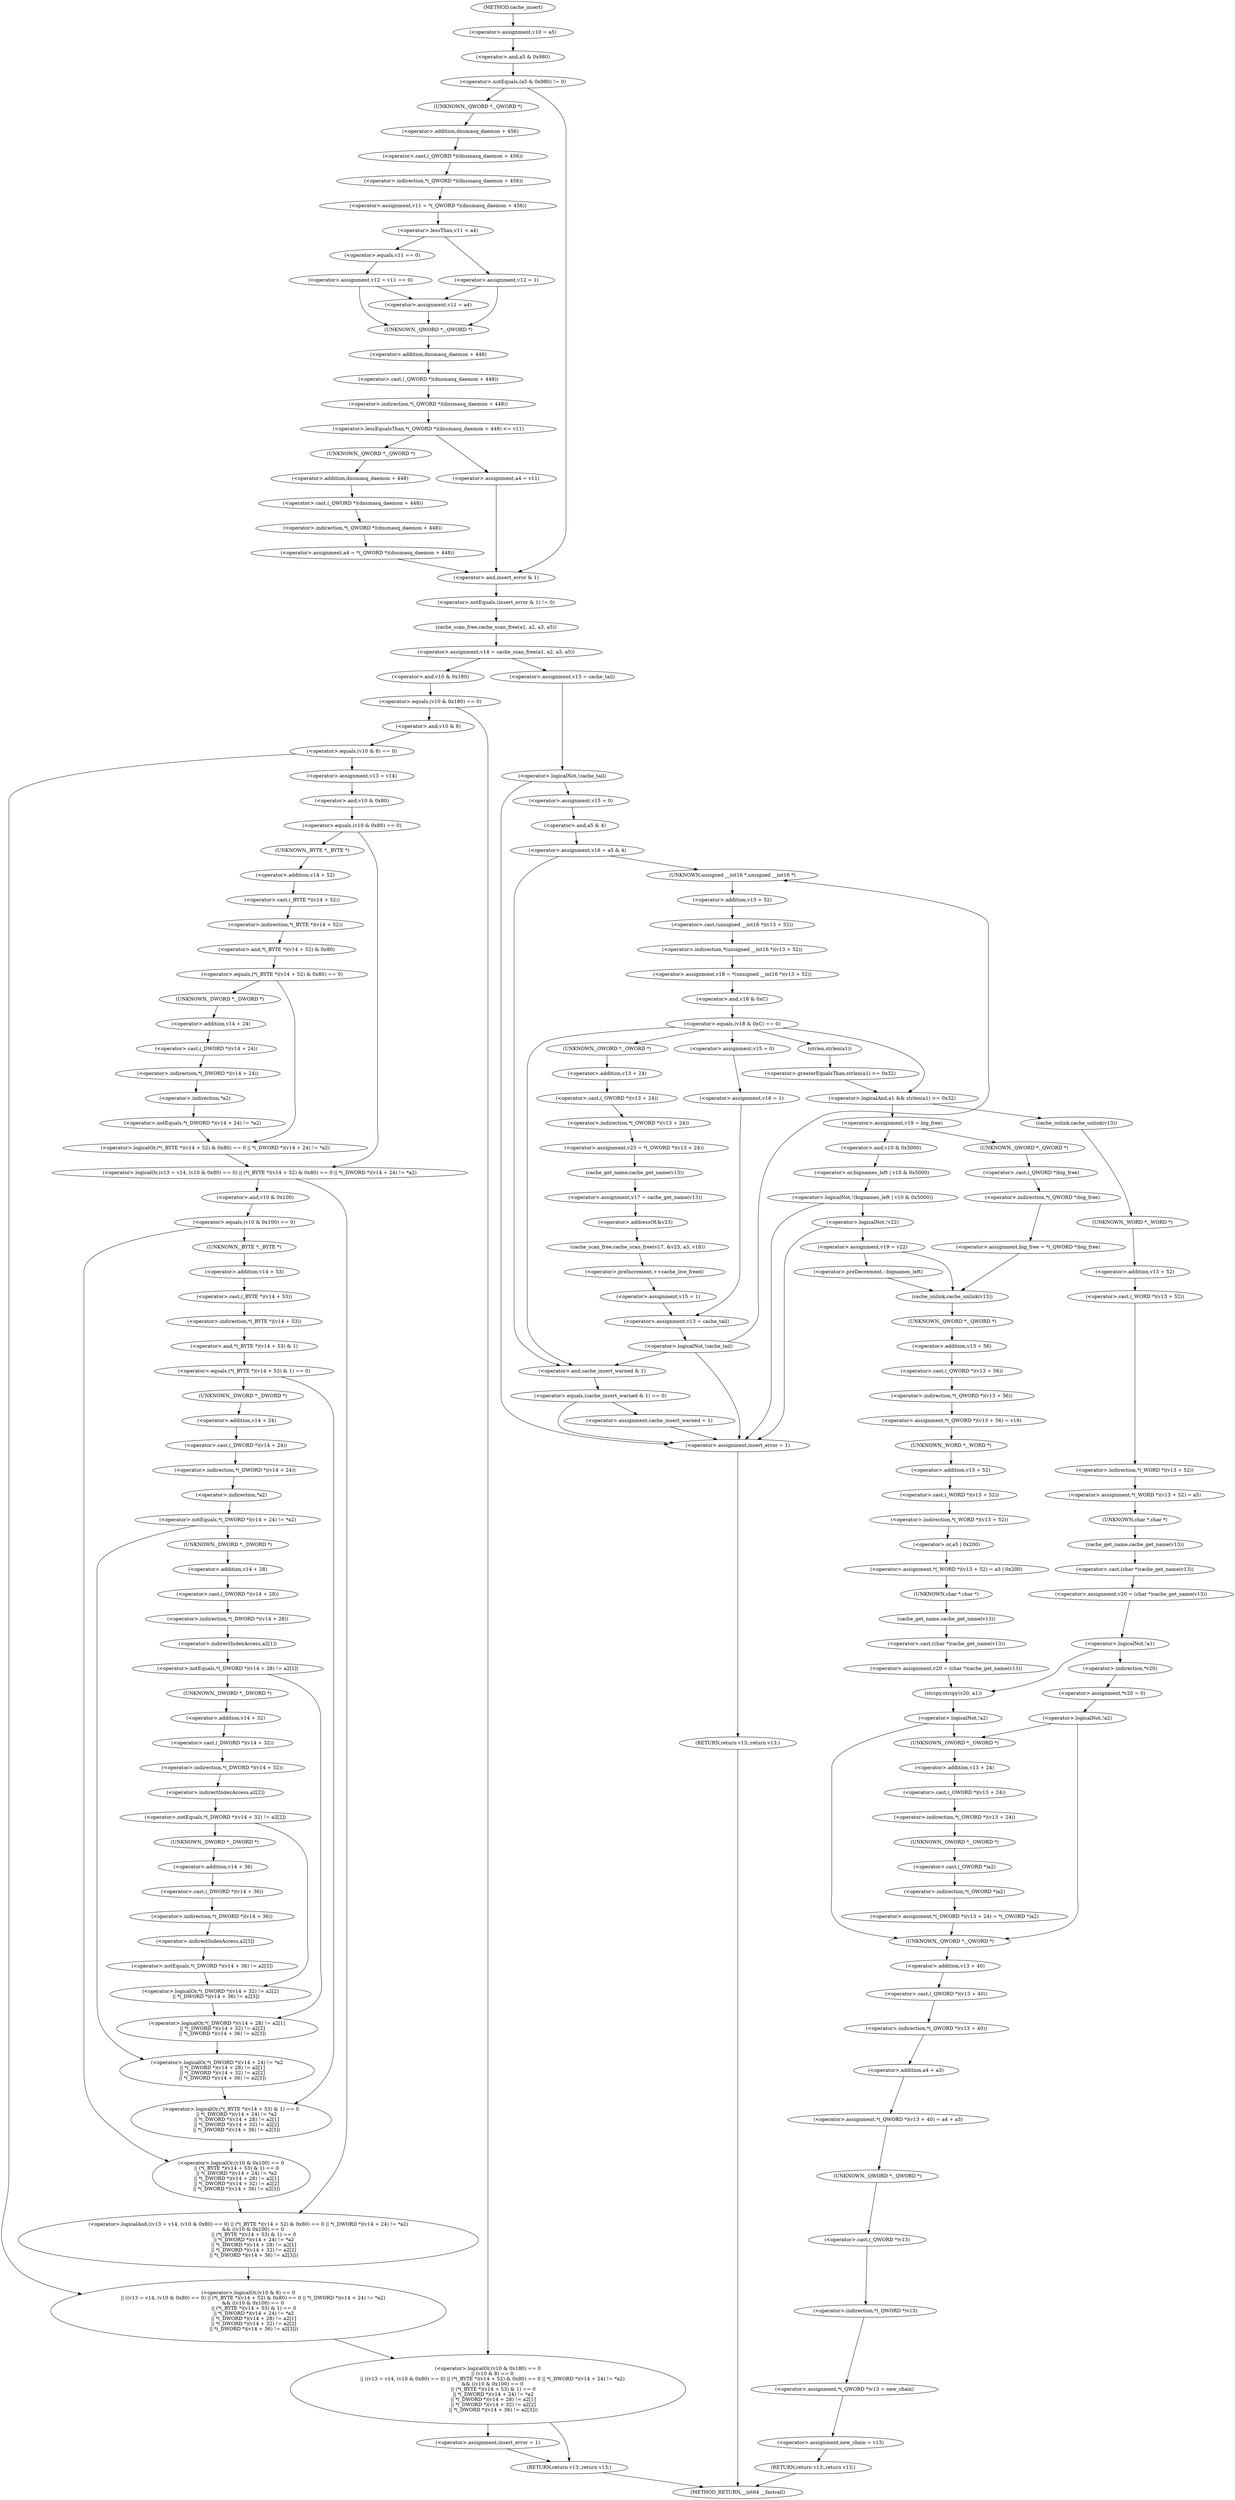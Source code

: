 digraph cache_insert {  
"1000134" [label = "(<operator>.assignment,v10 = a5)" ]
"1000138" [label = "(<operator>.notEquals,(a5 & 0x980) != 0)" ]
"1000139" [label = "(<operator>.and,a5 & 0x980)" ]
"1000144" [label = "(<operator>.assignment,v11 = *(_QWORD *)(dnsmasq_daemon + 456))" ]
"1000146" [label = "(<operator>.indirection,*(_QWORD *)(dnsmasq_daemon + 456))" ]
"1000147" [label = "(<operator>.cast,(_QWORD *)(dnsmasq_daemon + 456))" ]
"1000148" [label = "(UNKNOWN,_QWORD *,_QWORD *)" ]
"1000149" [label = "(<operator>.addition,dnsmasq_daemon + 456)" ]
"1000153" [label = "(<operator>.lessThan,v11 < a4)" ]
"1000156" [label = "(<operator>.assignment,v12 = v11 == 0)" ]
"1000158" [label = "(<operator>.equals,v11 == 0)" ]
"1000162" [label = "(<operator>.assignment,v12 = 1)" ]
"1000167" [label = "(<operator>.assignment,v11 = a4)" ]
"1000171" [label = "(<operator>.lessEqualsThan,*(_QWORD *)(dnsmasq_daemon + 448) <= v11)" ]
"1000172" [label = "(<operator>.indirection,*(_QWORD *)(dnsmasq_daemon + 448))" ]
"1000173" [label = "(<operator>.cast,(_QWORD *)(dnsmasq_daemon + 448))" ]
"1000174" [label = "(UNKNOWN,_QWORD *,_QWORD *)" ]
"1000175" [label = "(<operator>.addition,dnsmasq_daemon + 448)" ]
"1000179" [label = "(<operator>.assignment,a4 = v11)" ]
"1000183" [label = "(<operator>.assignment,a4 = *(_QWORD *)(dnsmasq_daemon + 448))" ]
"1000185" [label = "(<operator>.indirection,*(_QWORD *)(dnsmasq_daemon + 448))" ]
"1000186" [label = "(<operator>.cast,(_QWORD *)(dnsmasq_daemon + 448))" ]
"1000187" [label = "(UNKNOWN,_QWORD *,_QWORD *)" ]
"1000188" [label = "(<operator>.addition,dnsmasq_daemon + 448)" ]
"1000192" [label = "(<operator>.notEquals,(insert_error & 1) != 0)" ]
"1000193" [label = "(<operator>.and,insert_error & 1)" ]
"1000198" [label = "(<operator>.assignment,v14 = cache_scan_free(a1, a2, a3, a5))" ]
"1000200" [label = "(cache_scan_free,cache_scan_free(a1, a2, a3, a5))" ]
"1000209" [label = "(<operator>.logicalOr,(v10 & 0x180) == 0\n      || (v10 & 8) == 0\n      || ((v13 = v14, (v10 & 0x80) == 0) || (*(_BYTE *)(v14 + 52) & 0x80) == 0 || *(_DWORD *)(v14 + 24) != *a2)\n      && ((v10 & 0x100) == 0\n       || (*(_BYTE *)(v14 + 53) & 1) == 0\n       || *(_DWORD *)(v14 + 24) != *a2\n       || *(_DWORD *)(v14 + 28) != a2[1]\n       || *(_DWORD *)(v14 + 32) != a2[2]\n       || *(_DWORD *)(v14 + 36) != a2[3]))" ]
"1000210" [label = "(<operator>.equals,(v10 & 0x180) == 0)" ]
"1000211" [label = "(<operator>.and,v10 & 0x180)" ]
"1000215" [label = "(<operator>.logicalOr,(v10 & 8) == 0\n      || ((v13 = v14, (v10 & 0x80) == 0) || (*(_BYTE *)(v14 + 52) & 0x80) == 0 || *(_DWORD *)(v14 + 24) != *a2)\n      && ((v10 & 0x100) == 0\n       || (*(_BYTE *)(v14 + 53) & 1) == 0\n       || *(_DWORD *)(v14 + 24) != *a2\n       || *(_DWORD *)(v14 + 28) != a2[1]\n       || *(_DWORD *)(v14 + 32) != a2[2]\n       || *(_DWORD *)(v14 + 36) != a2[3]))" ]
"1000216" [label = "(<operator>.equals,(v10 & 8) == 0)" ]
"1000217" [label = "(<operator>.and,v10 & 8)" ]
"1000221" [label = "(<operator>.logicalAnd,((v13 = v14, (v10 & 0x80) == 0) || (*(_BYTE *)(v14 + 52) & 0x80) == 0 || *(_DWORD *)(v14 + 24) != *a2)\n      && ((v10 & 0x100) == 0\n       || (*(_BYTE *)(v14 + 53) & 1) == 0\n       || *(_DWORD *)(v14 + 24) != *a2\n       || *(_DWORD *)(v14 + 28) != a2[1]\n       || *(_DWORD *)(v14 + 32) != a2[2]\n       || *(_DWORD *)(v14 + 36) != a2[3]))" ]
"1000222" [label = "(<operator>.logicalOr,(v13 = v14, (v10 & 0x80) == 0) || (*(_BYTE *)(v14 + 52) & 0x80) == 0 || *(_DWORD *)(v14 + 24) != *a2)" ]
"1000224" [label = "(<operator>.assignment,v13 = v14)" ]
"1000227" [label = "(<operator>.equals,(v10 & 0x80) == 0)" ]
"1000228" [label = "(<operator>.and,v10 & 0x80)" ]
"1000232" [label = "(<operator>.logicalOr,(*(_BYTE *)(v14 + 52) & 0x80) == 0 || *(_DWORD *)(v14 + 24) != *a2)" ]
"1000233" [label = "(<operator>.equals,(*(_BYTE *)(v14 + 52) & 0x80) == 0)" ]
"1000234" [label = "(<operator>.and,*(_BYTE *)(v14 + 52) & 0x80)" ]
"1000235" [label = "(<operator>.indirection,*(_BYTE *)(v14 + 52))" ]
"1000236" [label = "(<operator>.cast,(_BYTE *)(v14 + 52))" ]
"1000237" [label = "(UNKNOWN,_BYTE *,_BYTE *)" ]
"1000238" [label = "(<operator>.addition,v14 + 52)" ]
"1000243" [label = "(<operator>.notEquals,*(_DWORD *)(v14 + 24) != *a2)" ]
"1000244" [label = "(<operator>.indirection,*(_DWORD *)(v14 + 24))" ]
"1000245" [label = "(<operator>.cast,(_DWORD *)(v14 + 24))" ]
"1000246" [label = "(UNKNOWN,_DWORD *,_DWORD *)" ]
"1000247" [label = "(<operator>.addition,v14 + 24)" ]
"1000250" [label = "(<operator>.indirection,*a2)" ]
"1000252" [label = "(<operator>.logicalOr,(v10 & 0x100) == 0\n       || (*(_BYTE *)(v14 + 53) & 1) == 0\n       || *(_DWORD *)(v14 + 24) != *a2\n       || *(_DWORD *)(v14 + 28) != a2[1]\n       || *(_DWORD *)(v14 + 32) != a2[2]\n       || *(_DWORD *)(v14 + 36) != a2[3])" ]
"1000253" [label = "(<operator>.equals,(v10 & 0x100) == 0)" ]
"1000254" [label = "(<operator>.and,v10 & 0x100)" ]
"1000258" [label = "(<operator>.logicalOr,(*(_BYTE *)(v14 + 53) & 1) == 0\n       || *(_DWORD *)(v14 + 24) != *a2\n       || *(_DWORD *)(v14 + 28) != a2[1]\n       || *(_DWORD *)(v14 + 32) != a2[2]\n       || *(_DWORD *)(v14 + 36) != a2[3])" ]
"1000259" [label = "(<operator>.equals,(*(_BYTE *)(v14 + 53) & 1) == 0)" ]
"1000260" [label = "(<operator>.and,*(_BYTE *)(v14 + 53) & 1)" ]
"1000261" [label = "(<operator>.indirection,*(_BYTE *)(v14 + 53))" ]
"1000262" [label = "(<operator>.cast,(_BYTE *)(v14 + 53))" ]
"1000263" [label = "(UNKNOWN,_BYTE *,_BYTE *)" ]
"1000264" [label = "(<operator>.addition,v14 + 53)" ]
"1000269" [label = "(<operator>.logicalOr,*(_DWORD *)(v14 + 24) != *a2\n       || *(_DWORD *)(v14 + 28) != a2[1]\n       || *(_DWORD *)(v14 + 32) != a2[2]\n       || *(_DWORD *)(v14 + 36) != a2[3])" ]
"1000270" [label = "(<operator>.notEquals,*(_DWORD *)(v14 + 24) != *a2)" ]
"1000271" [label = "(<operator>.indirection,*(_DWORD *)(v14 + 24))" ]
"1000272" [label = "(<operator>.cast,(_DWORD *)(v14 + 24))" ]
"1000273" [label = "(UNKNOWN,_DWORD *,_DWORD *)" ]
"1000274" [label = "(<operator>.addition,v14 + 24)" ]
"1000277" [label = "(<operator>.indirection,*a2)" ]
"1000279" [label = "(<operator>.logicalOr,*(_DWORD *)(v14 + 28) != a2[1]\n       || *(_DWORD *)(v14 + 32) != a2[2]\n       || *(_DWORD *)(v14 + 36) != a2[3])" ]
"1000280" [label = "(<operator>.notEquals,*(_DWORD *)(v14 + 28) != a2[1])" ]
"1000281" [label = "(<operator>.indirection,*(_DWORD *)(v14 + 28))" ]
"1000282" [label = "(<operator>.cast,(_DWORD *)(v14 + 28))" ]
"1000283" [label = "(UNKNOWN,_DWORD *,_DWORD *)" ]
"1000284" [label = "(<operator>.addition,v14 + 28)" ]
"1000287" [label = "(<operator>.indirectIndexAccess,a2[1])" ]
"1000290" [label = "(<operator>.logicalOr,*(_DWORD *)(v14 + 32) != a2[2]\n       || *(_DWORD *)(v14 + 36) != a2[3])" ]
"1000291" [label = "(<operator>.notEquals,*(_DWORD *)(v14 + 32) != a2[2])" ]
"1000292" [label = "(<operator>.indirection,*(_DWORD *)(v14 + 32))" ]
"1000293" [label = "(<operator>.cast,(_DWORD *)(v14 + 32))" ]
"1000294" [label = "(UNKNOWN,_DWORD *,_DWORD *)" ]
"1000295" [label = "(<operator>.addition,v14 + 32)" ]
"1000298" [label = "(<operator>.indirectIndexAccess,a2[2])" ]
"1000301" [label = "(<operator>.notEquals,*(_DWORD *)(v14 + 36) != a2[3])" ]
"1000302" [label = "(<operator>.indirection,*(_DWORD *)(v14 + 36))" ]
"1000303" [label = "(<operator>.cast,(_DWORD *)(v14 + 36))" ]
"1000304" [label = "(UNKNOWN,_DWORD *,_DWORD *)" ]
"1000305" [label = "(<operator>.addition,v14 + 36)" ]
"1000308" [label = "(<operator>.indirectIndexAccess,a2[3])" ]
"1000313" [label = "(<operator>.assignment,insert_error = 1)" ]
"1000316" [label = "(RETURN,return v13;,return v13;)" ]
"1000318" [label = "(<operator>.assignment,v13 = cache_tail)" ]
"1000322" [label = "(<operator>.logicalNot,!cache_tail)" ]
"1000325" [label = "(<operator>.assignment,v15 = 0)" ]
"1000328" [label = "(<operator>.assignment,v16 = a5 & 4)" ]
"1000330" [label = "(<operator>.and,a5 & 4)" ]
"1000336" [label = "(<operator>.assignment,v18 = *(unsigned __int16 *)(v13 + 52))" ]
"1000338" [label = "(<operator>.indirection,*(unsigned __int16 *)(v13 + 52))" ]
"1000339" [label = "(<operator>.cast,(unsigned __int16 *)(v13 + 52))" ]
"1000340" [label = "(UNKNOWN,unsigned __int16 *,unsigned __int16 *)" ]
"1000341" [label = "(<operator>.addition,v13 + 52)" ]
"1000345" [label = "(<operator>.equals,(v18 & 0xC) == 0)" ]
"1000346" [label = "(<operator>.and,v18 & 0xC)" ]
"1000352" [label = "(<operator>.logicalAnd,a1 && strlen(a1) >= 0x32)" ]
"1000354" [label = "(<operator>.greaterEqualsThan,strlen(a1) >= 0x32)" ]
"1000355" [label = "(strlen,strlen(a1))" ]
"1000359" [label = "(<operator>.assignment,v19 = big_free)" ]
"1000365" [label = "(<operator>.assignment,big_free = *(_QWORD *)big_free)" ]
"1000367" [label = "(<operator>.indirection,*(_QWORD *)big_free)" ]
"1000368" [label = "(<operator>.cast,(_QWORD *)big_free)" ]
"1000369" [label = "(UNKNOWN,_QWORD *,_QWORD *)" ]
"1000374" [label = "(<operator>.logicalNot,!(bignames_left | v10 & 0x5000))" ]
"1000375" [label = "(<operator>.or,bignames_left | v10 & 0x5000)" ]
"1000377" [label = "(<operator>.and,v10 & 0x5000)" ]
"1000382" [label = "(<operator>.logicalNot,!v22)" ]
"1000385" [label = "(<operator>.assignment,v19 = v22)" ]
"1000390" [label = "(<operator>.preDecrement,--bignames_left)" ]
"1000392" [label = "(cache_unlink,cache_unlink(v13))" ]
"1000394" [label = "(<operator>.assignment,*(_QWORD *)(v13 + 56) = v19)" ]
"1000395" [label = "(<operator>.indirection,*(_QWORD *)(v13 + 56))" ]
"1000396" [label = "(<operator>.cast,(_QWORD *)(v13 + 56))" ]
"1000397" [label = "(UNKNOWN,_QWORD *,_QWORD *)" ]
"1000398" [label = "(<operator>.addition,v13 + 56)" ]
"1000402" [label = "(<operator>.assignment,*(_WORD *)(v13 + 52) = a5 | 0x200)" ]
"1000403" [label = "(<operator>.indirection,*(_WORD *)(v13 + 52))" ]
"1000404" [label = "(<operator>.cast,(_WORD *)(v13 + 52))" ]
"1000405" [label = "(UNKNOWN,_WORD *,_WORD *)" ]
"1000406" [label = "(<operator>.addition,v13 + 52)" ]
"1000409" [label = "(<operator>.or,a5 | 0x200)" ]
"1000412" [label = "(<operator>.assignment,v20 = (char *)cache_get_name(v13))" ]
"1000414" [label = "(<operator>.cast,(char *)cache_get_name(v13))" ]
"1000415" [label = "(UNKNOWN,char *,char *)" ]
"1000416" [label = "(cache_get_name,cache_get_name(v13))" ]
"1000420" [label = "(cache_unlink,cache_unlink(v13))" ]
"1000422" [label = "(<operator>.assignment,*(_WORD *)(v13 + 52) = a5)" ]
"1000423" [label = "(<operator>.indirection,*(_WORD *)(v13 + 52))" ]
"1000424" [label = "(<operator>.cast,(_WORD *)(v13 + 52))" ]
"1000425" [label = "(UNKNOWN,_WORD *,_WORD *)" ]
"1000426" [label = "(<operator>.addition,v13 + 52)" ]
"1000430" [label = "(<operator>.assignment,v20 = (char *)cache_get_name(v13))" ]
"1000432" [label = "(<operator>.cast,(char *)cache_get_name(v13))" ]
"1000433" [label = "(UNKNOWN,char *,char *)" ]
"1000434" [label = "(cache_get_name,cache_get_name(v13))" ]
"1000437" [label = "(<operator>.logicalNot,!a1)" ]
"1000440" [label = "(<operator>.assignment,*v20 = 0)" ]
"1000441" [label = "(<operator>.indirection,*v20)" ]
"1000445" [label = "(<operator>.logicalNot,!a2)" ]
"1000449" [label = "(strcpy,strcpy(v20, a1))" ]
"1000453" [label = "(<operator>.logicalNot,!a2)" ]
"1000457" [label = "(<operator>.assignment,*(_QWORD *)(v13 + 40) = a4 + a3)" ]
"1000458" [label = "(<operator>.indirection,*(_QWORD *)(v13 + 40))" ]
"1000459" [label = "(<operator>.cast,(_QWORD *)(v13 + 40))" ]
"1000460" [label = "(UNKNOWN,_QWORD *,_QWORD *)" ]
"1000461" [label = "(<operator>.addition,v13 + 40)" ]
"1000464" [label = "(<operator>.addition,a4 + a3)" ]
"1000467" [label = "(<operator>.assignment,*(_QWORD *)v13 = new_chain)" ]
"1000468" [label = "(<operator>.indirection,*(_QWORD *)v13)" ]
"1000469" [label = "(<operator>.cast,(_QWORD *)v13)" ]
"1000470" [label = "(UNKNOWN,_QWORD *,_QWORD *)" ]
"1000473" [label = "(<operator>.assignment,new_chain = v13)" ]
"1000476" [label = "(RETURN,return v13;,return v13;)" ]
"1000479" [label = "(<operator>.assignment,*(_OWORD *)(v13 + 24) = *(_OWORD *)a2)" ]
"1000480" [label = "(<operator>.indirection,*(_OWORD *)(v13 + 24))" ]
"1000481" [label = "(<operator>.cast,(_OWORD *)(v13 + 24))" ]
"1000482" [label = "(UNKNOWN,_OWORD *,_OWORD *)" ]
"1000483" [label = "(<operator>.addition,v13 + 24)" ]
"1000486" [label = "(<operator>.indirection,*(_OWORD *)a2)" ]
"1000487" [label = "(<operator>.cast,(_OWORD *)a2)" ]
"1000488" [label = "(UNKNOWN,_OWORD *,_OWORD *)" ]
"1000497" [label = "(<operator>.assignment,v23 = *(_OWORD *)(v13 + 24))" ]
"1000499" [label = "(<operator>.indirection,*(_OWORD *)(v13 + 24))" ]
"1000500" [label = "(<operator>.cast,(_OWORD *)(v13 + 24))" ]
"1000501" [label = "(UNKNOWN,_OWORD *,_OWORD *)" ]
"1000502" [label = "(<operator>.addition,v13 + 24)" ]
"1000505" [label = "(<operator>.assignment,v17 = cache_get_name(v13))" ]
"1000507" [label = "(cache_get_name,cache_get_name(v13))" ]
"1000509" [label = "(cache_scan_free,cache_scan_free(v17, &v23, a3, v18))" ]
"1000511" [label = "(<operator>.addressOf,&v23)" ]
"1000515" [label = "(<operator>.preIncrement,++cache_live_freed)" ]
"1000517" [label = "(<operator>.assignment,v15 = 1)" ]
"1000522" [label = "(<operator>.assignment,v15 = 0)" ]
"1000525" [label = "(<operator>.assignment,v16 = 1)" ]
"1000528" [label = "(<operator>.assignment,v13 = cache_tail)" ]
"1000532" [label = "(<operator>.logicalNot,!cache_tail)" ]
"1000536" [label = "(<operator>.equals,(cache_insert_warned & 1) == 0)" ]
"1000537" [label = "(<operator>.and,cache_insert_warned & 1)" ]
"1000542" [label = "(<operator>.assignment,cache_insert_warned = 1)" ]
"1000547" [label = "(<operator>.assignment,insert_error = 1)" ]
"1000550" [label = "(RETURN,return v13;,return v13;)" ]
"1000114" [label = "(METHOD,cache_insert)" ]
"1000552" [label = "(METHOD_RETURN,__int64 __fastcall)" ]
  "1000134" -> "1000139" 
  "1000138" -> "1000148" 
  "1000138" -> "1000193" 
  "1000139" -> "1000138" 
  "1000144" -> "1000153" 
  "1000146" -> "1000144" 
  "1000147" -> "1000146" 
  "1000148" -> "1000149" 
  "1000149" -> "1000147" 
  "1000153" -> "1000158" 
  "1000153" -> "1000162" 
  "1000156" -> "1000174" 
  "1000156" -> "1000167" 
  "1000158" -> "1000156" 
  "1000162" -> "1000174" 
  "1000162" -> "1000167" 
  "1000167" -> "1000174" 
  "1000171" -> "1000179" 
  "1000171" -> "1000187" 
  "1000172" -> "1000171" 
  "1000173" -> "1000172" 
  "1000174" -> "1000175" 
  "1000175" -> "1000173" 
  "1000179" -> "1000193" 
  "1000183" -> "1000193" 
  "1000185" -> "1000183" 
  "1000186" -> "1000185" 
  "1000187" -> "1000188" 
  "1000188" -> "1000186" 
  "1000192" -> "1000200" 
  "1000193" -> "1000192" 
  "1000198" -> "1000211" 
  "1000198" -> "1000318" 
  "1000200" -> "1000198" 
  "1000209" -> "1000313" 
  "1000209" -> "1000316" 
  "1000210" -> "1000209" 
  "1000210" -> "1000217" 
  "1000211" -> "1000210" 
  "1000215" -> "1000209" 
  "1000216" -> "1000215" 
  "1000216" -> "1000224" 
  "1000217" -> "1000216" 
  "1000221" -> "1000215" 
  "1000222" -> "1000221" 
  "1000222" -> "1000254" 
  "1000224" -> "1000228" 
  "1000227" -> "1000237" 
  "1000227" -> "1000222" 
  "1000228" -> "1000227" 
  "1000232" -> "1000222" 
  "1000233" -> "1000246" 
  "1000233" -> "1000232" 
  "1000234" -> "1000233" 
  "1000235" -> "1000234" 
  "1000236" -> "1000235" 
  "1000237" -> "1000238" 
  "1000238" -> "1000236" 
  "1000243" -> "1000232" 
  "1000244" -> "1000250" 
  "1000245" -> "1000244" 
  "1000246" -> "1000247" 
  "1000247" -> "1000245" 
  "1000250" -> "1000243" 
  "1000252" -> "1000221" 
  "1000253" -> "1000263" 
  "1000253" -> "1000252" 
  "1000254" -> "1000253" 
  "1000258" -> "1000252" 
  "1000259" -> "1000273" 
  "1000259" -> "1000258" 
  "1000260" -> "1000259" 
  "1000261" -> "1000260" 
  "1000262" -> "1000261" 
  "1000263" -> "1000264" 
  "1000264" -> "1000262" 
  "1000269" -> "1000258" 
  "1000270" -> "1000283" 
  "1000270" -> "1000269" 
  "1000271" -> "1000277" 
  "1000272" -> "1000271" 
  "1000273" -> "1000274" 
  "1000274" -> "1000272" 
  "1000277" -> "1000270" 
  "1000279" -> "1000269" 
  "1000280" -> "1000294" 
  "1000280" -> "1000279" 
  "1000281" -> "1000287" 
  "1000282" -> "1000281" 
  "1000283" -> "1000284" 
  "1000284" -> "1000282" 
  "1000287" -> "1000280" 
  "1000290" -> "1000279" 
  "1000291" -> "1000304" 
  "1000291" -> "1000290" 
  "1000292" -> "1000298" 
  "1000293" -> "1000292" 
  "1000294" -> "1000295" 
  "1000295" -> "1000293" 
  "1000298" -> "1000291" 
  "1000301" -> "1000290" 
  "1000302" -> "1000308" 
  "1000303" -> "1000302" 
  "1000304" -> "1000305" 
  "1000305" -> "1000303" 
  "1000308" -> "1000301" 
  "1000313" -> "1000316" 
  "1000316" -> "1000552" 
  "1000318" -> "1000322" 
  "1000322" -> "1000547" 
  "1000322" -> "1000325" 
  "1000325" -> "1000330" 
  "1000328" -> "1000340" 
  "1000328" -> "1000537" 
  "1000330" -> "1000328" 
  "1000336" -> "1000346" 
  "1000338" -> "1000336" 
  "1000339" -> "1000338" 
  "1000340" -> "1000341" 
  "1000341" -> "1000339" 
  "1000345" -> "1000352" 
  "1000345" -> "1000355" 
  "1000345" -> "1000537" 
  "1000345" -> "1000501" 
  "1000345" -> "1000522" 
  "1000346" -> "1000345" 
  "1000352" -> "1000359" 
  "1000352" -> "1000420" 
  "1000354" -> "1000352" 
  "1000355" -> "1000354" 
  "1000359" -> "1000369" 
  "1000359" -> "1000377" 
  "1000365" -> "1000392" 
  "1000367" -> "1000365" 
  "1000368" -> "1000367" 
  "1000369" -> "1000368" 
  "1000374" -> "1000547" 
  "1000374" -> "1000382" 
  "1000375" -> "1000374" 
  "1000377" -> "1000375" 
  "1000382" -> "1000547" 
  "1000382" -> "1000385" 
  "1000385" -> "1000390" 
  "1000385" -> "1000392" 
  "1000390" -> "1000392" 
  "1000392" -> "1000397" 
  "1000394" -> "1000405" 
  "1000395" -> "1000394" 
  "1000396" -> "1000395" 
  "1000397" -> "1000398" 
  "1000398" -> "1000396" 
  "1000402" -> "1000415" 
  "1000403" -> "1000409" 
  "1000404" -> "1000403" 
  "1000405" -> "1000406" 
  "1000406" -> "1000404" 
  "1000409" -> "1000402" 
  "1000412" -> "1000449" 
  "1000414" -> "1000412" 
  "1000415" -> "1000416" 
  "1000416" -> "1000414" 
  "1000420" -> "1000425" 
  "1000422" -> "1000433" 
  "1000423" -> "1000422" 
  "1000424" -> "1000423" 
  "1000425" -> "1000426" 
  "1000426" -> "1000424" 
  "1000430" -> "1000437" 
  "1000432" -> "1000430" 
  "1000433" -> "1000434" 
  "1000434" -> "1000432" 
  "1000437" -> "1000441" 
  "1000437" -> "1000449" 
  "1000440" -> "1000445" 
  "1000441" -> "1000440" 
  "1000445" -> "1000460" 
  "1000445" -> "1000482" 
  "1000449" -> "1000453" 
  "1000453" -> "1000460" 
  "1000453" -> "1000482" 
  "1000457" -> "1000470" 
  "1000458" -> "1000464" 
  "1000459" -> "1000458" 
  "1000460" -> "1000461" 
  "1000461" -> "1000459" 
  "1000464" -> "1000457" 
  "1000467" -> "1000473" 
  "1000468" -> "1000467" 
  "1000469" -> "1000468" 
  "1000470" -> "1000469" 
  "1000473" -> "1000476" 
  "1000476" -> "1000552" 
  "1000479" -> "1000460" 
  "1000480" -> "1000488" 
  "1000481" -> "1000480" 
  "1000482" -> "1000483" 
  "1000483" -> "1000481" 
  "1000486" -> "1000479" 
  "1000487" -> "1000486" 
  "1000488" -> "1000487" 
  "1000497" -> "1000507" 
  "1000499" -> "1000497" 
  "1000500" -> "1000499" 
  "1000501" -> "1000502" 
  "1000502" -> "1000500" 
  "1000505" -> "1000511" 
  "1000507" -> "1000505" 
  "1000509" -> "1000515" 
  "1000511" -> "1000509" 
  "1000515" -> "1000517" 
  "1000517" -> "1000528" 
  "1000522" -> "1000525" 
  "1000525" -> "1000528" 
  "1000528" -> "1000532" 
  "1000532" -> "1000340" 
  "1000532" -> "1000537" 
  "1000532" -> "1000547" 
  "1000536" -> "1000542" 
  "1000536" -> "1000547" 
  "1000537" -> "1000536" 
  "1000542" -> "1000547" 
  "1000547" -> "1000550" 
  "1000550" -> "1000552" 
  "1000114" -> "1000134" 
}
